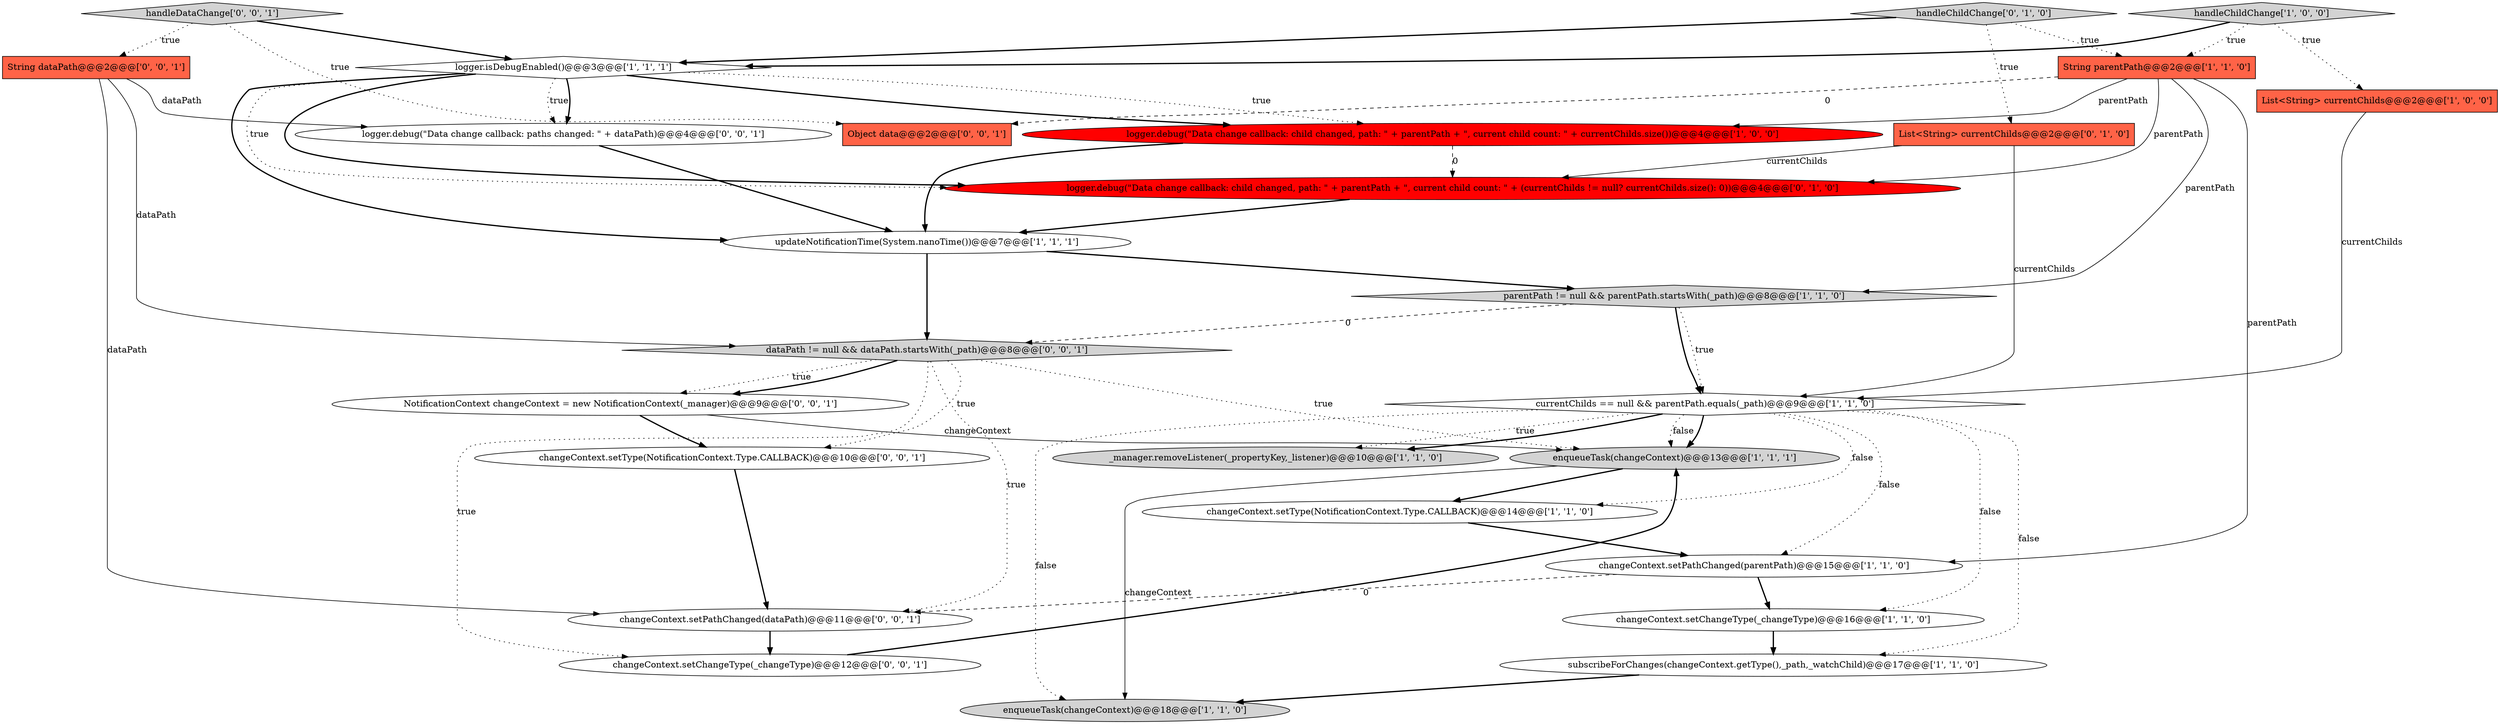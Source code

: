 digraph {
6 [style = filled, label = "enqueueTask(changeContext)@@@13@@@['1', '1', '1']", fillcolor = lightgray, shape = ellipse image = "AAA0AAABBB1BBB"];
18 [style = filled, label = "handleDataChange['0', '0', '1']", fillcolor = lightgray, shape = diamond image = "AAA0AAABBB3BBB"];
2 [style = filled, label = "changeContext.setChangeType(_changeType)@@@16@@@['1', '1', '0']", fillcolor = white, shape = ellipse image = "AAA0AAABBB1BBB"];
22 [style = filled, label = "logger.debug(\"Data change callback: paths changed: \" + dataPath)@@@4@@@['0', '0', '1']", fillcolor = white, shape = ellipse image = "AAA0AAABBB3BBB"];
4 [style = filled, label = "subscribeForChanges(changeContext.getType(),_path,_watchChild)@@@17@@@['1', '1', '0']", fillcolor = white, shape = ellipse image = "AAA0AAABBB1BBB"];
19 [style = filled, label = "String dataPath@@@2@@@['0', '0', '1']", fillcolor = tomato, shape = box image = "AAA0AAABBB3BBB"];
8 [style = filled, label = "updateNotificationTime(System.nanoTime())@@@7@@@['1', '1', '1']", fillcolor = white, shape = ellipse image = "AAA0AAABBB1BBB"];
12 [style = filled, label = "logger.isDebugEnabled()@@@3@@@['1', '1', '1']", fillcolor = white, shape = diamond image = "AAA0AAABBB1BBB"];
1 [style = filled, label = "changeContext.setPathChanged(parentPath)@@@15@@@['1', '1', '0']", fillcolor = white, shape = ellipse image = "AAA0AAABBB1BBB"];
13 [style = filled, label = "_manager.removeListener(_propertyKey,_listener)@@@10@@@['1', '1', '0']", fillcolor = lightgray, shape = ellipse image = "AAA0AAABBB1BBB"];
17 [style = filled, label = "logger.debug(\"Data change callback: child changed, path: \" + parentPath + \", current child count: \" + (currentChilds != null? currentChilds.size(): 0))@@@4@@@['0', '1', '0']", fillcolor = red, shape = ellipse image = "AAA1AAABBB2BBB"];
5 [style = filled, label = "changeContext.setType(NotificationContext.Type.CALLBACK)@@@14@@@['1', '1', '0']", fillcolor = white, shape = ellipse image = "AAA0AAABBB1BBB"];
21 [style = filled, label = "NotificationContext changeContext = new NotificationContext(_manager)@@@9@@@['0', '0', '1']", fillcolor = white, shape = ellipse image = "AAA0AAABBB3BBB"];
16 [style = filled, label = "handleChildChange['0', '1', '0']", fillcolor = lightgray, shape = diamond image = "AAA0AAABBB2BBB"];
15 [style = filled, label = "List<String> currentChilds@@@2@@@['0', '1', '0']", fillcolor = tomato, shape = box image = "AAA0AAABBB2BBB"];
14 [style = filled, label = "enqueueTask(changeContext)@@@18@@@['1', '1', '0']", fillcolor = lightgray, shape = ellipse image = "AAA0AAABBB1BBB"];
10 [style = filled, label = "parentPath != null && parentPath.startsWith(_path)@@@8@@@['1', '1', '0']", fillcolor = lightgray, shape = diamond image = "AAA0AAABBB1BBB"];
3 [style = filled, label = "logger.debug(\"Data change callback: child changed, path: \" + parentPath + \", current child count: \" + currentChilds.size())@@@4@@@['1', '0', '0']", fillcolor = red, shape = ellipse image = "AAA1AAABBB1BBB"];
7 [style = filled, label = "handleChildChange['1', '0', '0']", fillcolor = lightgray, shape = diamond image = "AAA0AAABBB1BBB"];
11 [style = filled, label = "currentChilds == null && parentPath.equals(_path)@@@9@@@['1', '1', '0']", fillcolor = white, shape = diamond image = "AAA0AAABBB1BBB"];
23 [style = filled, label = "dataPath != null && dataPath.startsWith(_path)@@@8@@@['0', '0', '1']", fillcolor = lightgray, shape = diamond image = "AAA0AAABBB3BBB"];
9 [style = filled, label = "String parentPath@@@2@@@['1', '1', '0']", fillcolor = tomato, shape = box image = "AAA0AAABBB1BBB"];
20 [style = filled, label = "changeContext.setChangeType(_changeType)@@@12@@@['0', '0', '1']", fillcolor = white, shape = ellipse image = "AAA0AAABBB3BBB"];
24 [style = filled, label = "Object data@@@2@@@['0', '0', '1']", fillcolor = tomato, shape = box image = "AAA0AAABBB3BBB"];
26 [style = filled, label = "changeContext.setType(NotificationContext.Type.CALLBACK)@@@10@@@['0', '0', '1']", fillcolor = white, shape = ellipse image = "AAA0AAABBB3BBB"];
25 [style = filled, label = "changeContext.setPathChanged(dataPath)@@@11@@@['0', '0', '1']", fillcolor = white, shape = ellipse image = "AAA0AAABBB3BBB"];
0 [style = filled, label = "List<String> currentChilds@@@2@@@['1', '0', '0']", fillcolor = tomato, shape = box image = "AAA0AAABBB1BBB"];
17->8 [style = bold, label=""];
12->3 [style = dotted, label="true"];
21->6 [style = solid, label="changeContext"];
12->17 [style = dotted, label="true"];
8->10 [style = bold, label=""];
16->9 [style = dotted, label="true"];
4->14 [style = bold, label=""];
3->17 [style = dashed, label="0"];
19->25 [style = solid, label="dataPath"];
8->23 [style = bold, label=""];
9->24 [style = dashed, label="0"];
7->12 [style = bold, label=""];
23->6 [style = dotted, label="true"];
11->1 [style = dotted, label="false"];
11->6 [style = bold, label=""];
15->11 [style = solid, label="currentChilds"];
11->2 [style = dotted, label="false"];
23->21 [style = dotted, label="true"];
18->19 [style = dotted, label="true"];
18->24 [style = dotted, label="true"];
12->17 [style = bold, label=""];
26->25 [style = bold, label=""];
9->1 [style = solid, label="parentPath"];
9->17 [style = solid, label="parentPath"];
19->23 [style = solid, label="dataPath"];
18->12 [style = bold, label=""];
11->13 [style = dotted, label="true"];
11->14 [style = dotted, label="false"];
7->9 [style = dotted, label="true"];
20->6 [style = bold, label=""];
7->0 [style = dotted, label="true"];
2->4 [style = bold, label=""];
15->17 [style = solid, label="currentChilds"];
11->4 [style = dotted, label="false"];
22->8 [style = bold, label=""];
9->3 [style = solid, label="parentPath"];
5->1 [style = bold, label=""];
6->5 [style = bold, label=""];
23->20 [style = dotted, label="true"];
12->22 [style = dotted, label="true"];
23->26 [style = dotted, label="true"];
21->26 [style = bold, label=""];
25->20 [style = bold, label=""];
23->21 [style = bold, label=""];
10->11 [style = dotted, label="true"];
12->8 [style = bold, label=""];
3->8 [style = bold, label=""];
19->22 [style = solid, label="dataPath"];
11->6 [style = dotted, label="false"];
11->13 [style = bold, label=""];
9->10 [style = solid, label="parentPath"];
11->5 [style = dotted, label="false"];
0->11 [style = solid, label="currentChilds"];
12->3 [style = bold, label=""];
1->2 [style = bold, label=""];
10->23 [style = dashed, label="0"];
1->25 [style = dashed, label="0"];
16->12 [style = bold, label=""];
23->25 [style = dotted, label="true"];
12->22 [style = bold, label=""];
6->14 [style = solid, label="changeContext"];
16->15 [style = dotted, label="true"];
10->11 [style = bold, label=""];
}

